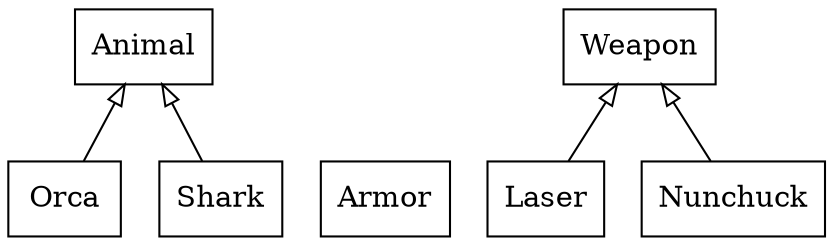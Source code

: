 digraph "classes" {
rankdir=BT
charset="utf-8"
"shark_composition_3.Animal" [color="black", fontcolor="black", label=<Animal>, shape="record", style="solid"];
"shark_composition_3.Armor" [color="black", fontcolor="black", label=<Armor>, shape="record", style="solid"];
"shark_composition_3.Laser" [color="black", fontcolor="black", label=<Laser>, shape="record", style="solid"];
"shark_composition_3.Nunchuck" [color="black", fontcolor="black", label=<Nunchuck>, shape="record", style="solid"];
"shark_composition_3.Orca" [color="black", fontcolor="black", label=<Orca>, shape="record", style="solid"];
"shark_composition_3.Shark" [color="black", fontcolor="black", label=<Shark>, shape="record", style="solid"];
"shark_composition_3.Weapon" [color="black", fontcolor="black", label=<Weapon>, shape="record", style="solid"];
"shark_composition_3.Laser" -> "shark_composition_3.Weapon" [arrowhead="empty", arrowtail="none"];
"shark_composition_3.Nunchuck" -> "shark_composition_3.Weapon" [arrowhead="empty", arrowtail="none"];
"shark_composition_3.Orca" -> "shark_composition_3.Animal" [arrowhead="empty", arrowtail="none"];
"shark_composition_3.Shark" -> "shark_composition_3.Animal" [arrowhead="empty", arrowtail="none"];
}
